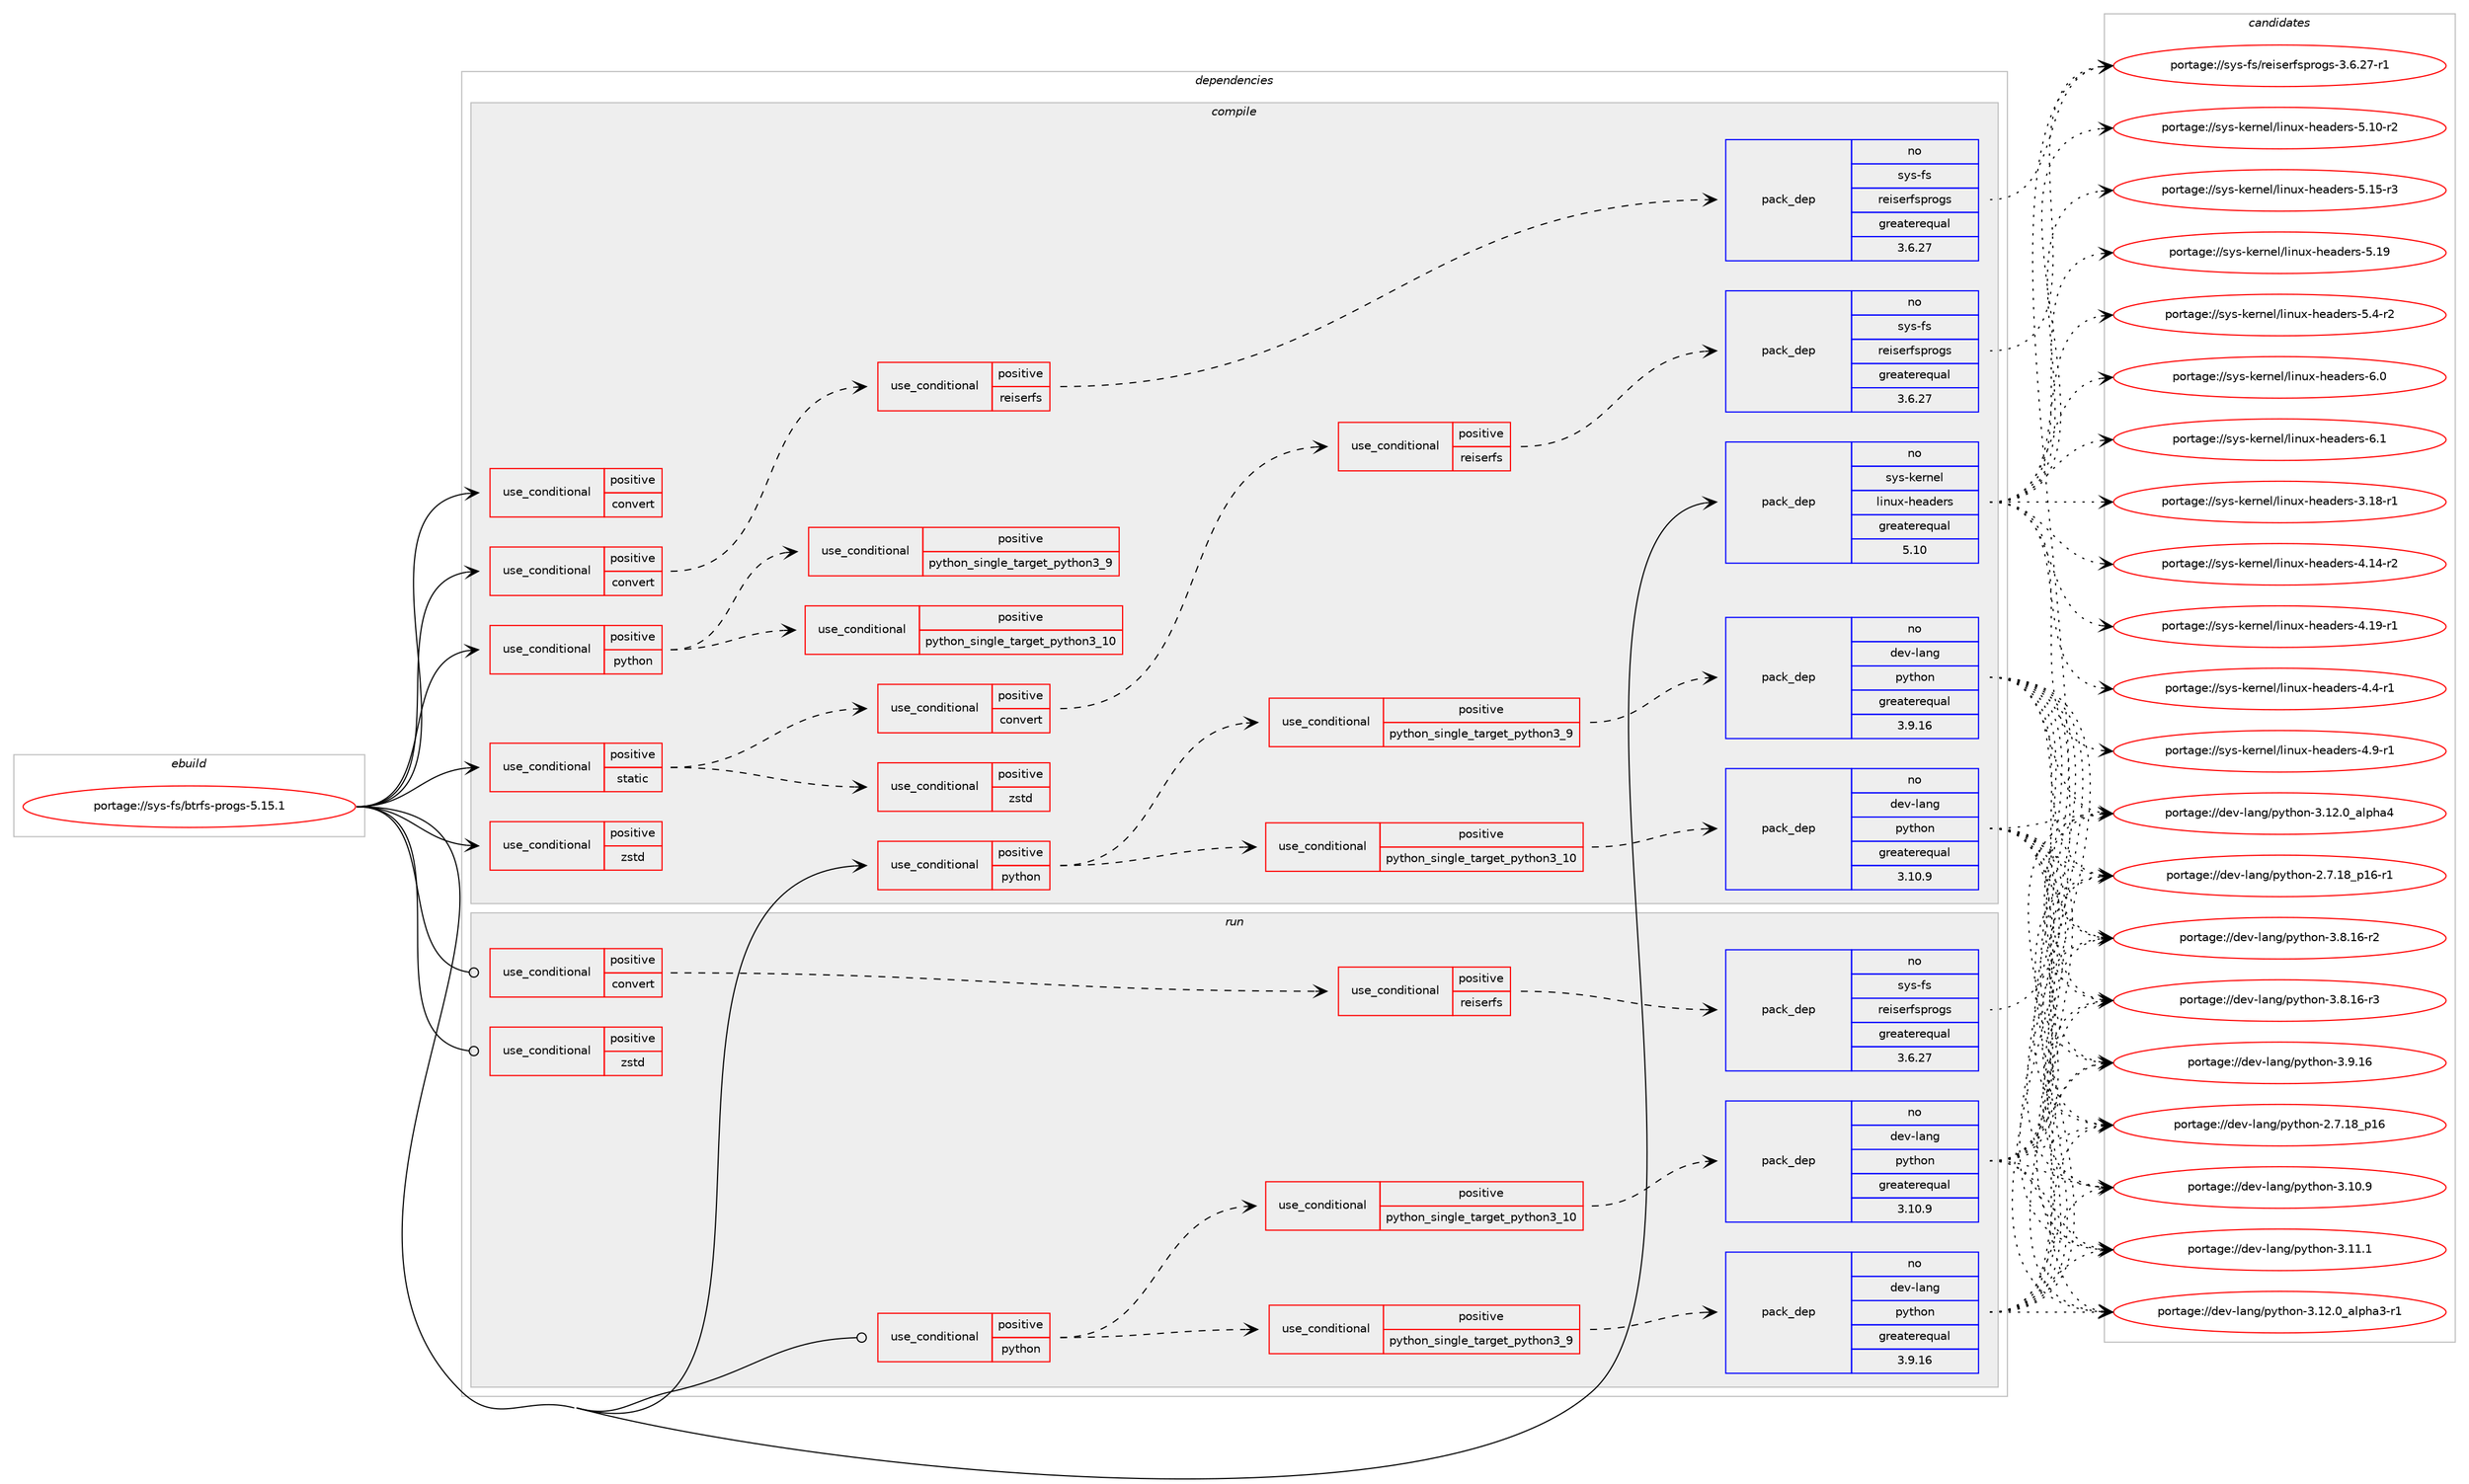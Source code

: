 digraph prolog {

# *************
# Graph options
# *************

newrank=true;
concentrate=true;
compound=true;
graph [rankdir=LR,fontname=Helvetica,fontsize=10,ranksep=1.5];#, ranksep=2.5, nodesep=0.2];
edge  [arrowhead=vee];
node  [fontname=Helvetica,fontsize=10];

# **********
# The ebuild
# **********

subgraph cluster_leftcol {
color=gray;
rank=same;
label=<<i>ebuild</i>>;
id [label="portage://sys-fs/btrfs-progs-5.15.1", color=red, width=4, href="../sys-fs/btrfs-progs-5.15.1.svg"];
}

# ****************
# The dependencies
# ****************

subgraph cluster_midcol {
color=gray;
label=<<i>dependencies</i>>;
subgraph cluster_compile {
fillcolor="#eeeeee";
style=filled;
label=<<i>compile</i>>;
subgraph cond5202 {
dependency7997 [label=<<TABLE BORDER="0" CELLBORDER="1" CELLSPACING="0" CELLPADDING="4"><TR><TD ROWSPAN="3" CELLPADDING="10">use_conditional</TD></TR><TR><TD>positive</TD></TR><TR><TD>convert</TD></TR></TABLE>>, shape=none, color=red];
# *** BEGIN UNKNOWN DEPENDENCY TYPE (TODO) ***
# dependency7997 -> package_dependency(portage://sys-fs/btrfs-progs-5.15.1,install,no,sys-apps,acl,none,[,,],[],[])
# *** END UNKNOWN DEPENDENCY TYPE (TODO) ***

}
id:e -> dependency7997:w [weight=20,style="solid",arrowhead="vee"];
subgraph cond5203 {
dependency7998 [label=<<TABLE BORDER="0" CELLBORDER="1" CELLSPACING="0" CELLPADDING="4"><TR><TD ROWSPAN="3" CELLPADDING="10">use_conditional</TD></TR><TR><TD>positive</TD></TR><TR><TD>convert</TD></TR></TABLE>>, shape=none, color=red];
# *** BEGIN UNKNOWN DEPENDENCY TYPE (TODO) ***
# dependency7998 -> package_dependency(portage://sys-fs/btrfs-progs-5.15.1,install,no,sys-fs,e2fsprogs,none,[,,],any_same_slot,[])
# *** END UNKNOWN DEPENDENCY TYPE (TODO) ***

subgraph cond5204 {
dependency7999 [label=<<TABLE BORDER="0" CELLBORDER="1" CELLSPACING="0" CELLPADDING="4"><TR><TD ROWSPAN="3" CELLPADDING="10">use_conditional</TD></TR><TR><TD>positive</TD></TR><TR><TD>reiserfs</TD></TR></TABLE>>, shape=none, color=red];
subgraph pack2732 {
dependency8000 [label=<<TABLE BORDER="0" CELLBORDER="1" CELLSPACING="0" CELLPADDING="4" WIDTH="220"><TR><TD ROWSPAN="6" CELLPADDING="30">pack_dep</TD></TR><TR><TD WIDTH="110">no</TD></TR><TR><TD>sys-fs</TD></TR><TR><TD>reiserfsprogs</TD></TR><TR><TD>greaterequal</TD></TR><TR><TD>3.6.27</TD></TR></TABLE>>, shape=none, color=blue];
}
dependency7999:e -> dependency8000:w [weight=20,style="dashed",arrowhead="vee"];
}
dependency7998:e -> dependency7999:w [weight=20,style="dashed",arrowhead="vee"];
}
id:e -> dependency7998:w [weight=20,style="solid",arrowhead="vee"];
subgraph cond5205 {
dependency8001 [label=<<TABLE BORDER="0" CELLBORDER="1" CELLSPACING="0" CELLPADDING="4"><TR><TD ROWSPAN="3" CELLPADDING="10">use_conditional</TD></TR><TR><TD>positive</TD></TR><TR><TD>python</TD></TR></TABLE>>, shape=none, color=red];
subgraph cond5206 {
dependency8002 [label=<<TABLE BORDER="0" CELLBORDER="1" CELLSPACING="0" CELLPADDING="4"><TR><TD ROWSPAN="3" CELLPADDING="10">use_conditional</TD></TR><TR><TD>positive</TD></TR><TR><TD>python_single_target_python3_9</TD></TR></TABLE>>, shape=none, color=red];
subgraph pack2733 {
dependency8003 [label=<<TABLE BORDER="0" CELLBORDER="1" CELLSPACING="0" CELLPADDING="4" WIDTH="220"><TR><TD ROWSPAN="6" CELLPADDING="30">pack_dep</TD></TR><TR><TD WIDTH="110">no</TD></TR><TR><TD>dev-lang</TD></TR><TR><TD>python</TD></TR><TR><TD>greaterequal</TD></TR><TR><TD>3.9.16</TD></TR></TABLE>>, shape=none, color=blue];
}
dependency8002:e -> dependency8003:w [weight=20,style="dashed",arrowhead="vee"];
}
dependency8001:e -> dependency8002:w [weight=20,style="dashed",arrowhead="vee"];
subgraph cond5207 {
dependency8004 [label=<<TABLE BORDER="0" CELLBORDER="1" CELLSPACING="0" CELLPADDING="4"><TR><TD ROWSPAN="3" CELLPADDING="10">use_conditional</TD></TR><TR><TD>positive</TD></TR><TR><TD>python_single_target_python3_10</TD></TR></TABLE>>, shape=none, color=red];
subgraph pack2734 {
dependency8005 [label=<<TABLE BORDER="0" CELLBORDER="1" CELLSPACING="0" CELLPADDING="4" WIDTH="220"><TR><TD ROWSPAN="6" CELLPADDING="30">pack_dep</TD></TR><TR><TD WIDTH="110">no</TD></TR><TR><TD>dev-lang</TD></TR><TR><TD>python</TD></TR><TR><TD>greaterequal</TD></TR><TR><TD>3.10.9</TD></TR></TABLE>>, shape=none, color=blue];
}
dependency8004:e -> dependency8005:w [weight=20,style="dashed",arrowhead="vee"];
}
dependency8001:e -> dependency8004:w [weight=20,style="dashed",arrowhead="vee"];
}
id:e -> dependency8001:w [weight=20,style="solid",arrowhead="vee"];
subgraph cond5208 {
dependency8006 [label=<<TABLE BORDER="0" CELLBORDER="1" CELLSPACING="0" CELLPADDING="4"><TR><TD ROWSPAN="3" CELLPADDING="10">use_conditional</TD></TR><TR><TD>positive</TD></TR><TR><TD>python</TD></TR></TABLE>>, shape=none, color=red];
subgraph cond5209 {
dependency8007 [label=<<TABLE BORDER="0" CELLBORDER="1" CELLSPACING="0" CELLPADDING="4"><TR><TD ROWSPAN="3" CELLPADDING="10">use_conditional</TD></TR><TR><TD>positive</TD></TR><TR><TD>python_single_target_python3_9</TD></TR></TABLE>>, shape=none, color=red];
# *** BEGIN UNKNOWN DEPENDENCY TYPE (TODO) ***
# dependency8007 -> package_dependency(portage://sys-fs/btrfs-progs-5.15.1,install,no,dev-python,setuptools,none,[,,],[],[use(enable(python_targets_python3_9),negative)])
# *** END UNKNOWN DEPENDENCY TYPE (TODO) ***

}
dependency8006:e -> dependency8007:w [weight=20,style="dashed",arrowhead="vee"];
subgraph cond5210 {
dependency8008 [label=<<TABLE BORDER="0" CELLBORDER="1" CELLSPACING="0" CELLPADDING="4"><TR><TD ROWSPAN="3" CELLPADDING="10">use_conditional</TD></TR><TR><TD>positive</TD></TR><TR><TD>python_single_target_python3_10</TD></TR></TABLE>>, shape=none, color=red];
# *** BEGIN UNKNOWN DEPENDENCY TYPE (TODO) ***
# dependency8008 -> package_dependency(portage://sys-fs/btrfs-progs-5.15.1,install,no,dev-python,setuptools,none,[,,],[],[use(enable(python_targets_python3_10),negative)])
# *** END UNKNOWN DEPENDENCY TYPE (TODO) ***

}
dependency8006:e -> dependency8008:w [weight=20,style="dashed",arrowhead="vee"];
}
id:e -> dependency8006:w [weight=20,style="solid",arrowhead="vee"];
subgraph cond5211 {
dependency8009 [label=<<TABLE BORDER="0" CELLBORDER="1" CELLSPACING="0" CELLPADDING="4"><TR><TD ROWSPAN="3" CELLPADDING="10">use_conditional</TD></TR><TR><TD>positive</TD></TR><TR><TD>static</TD></TR></TABLE>>, shape=none, color=red];
# *** BEGIN UNKNOWN DEPENDENCY TYPE (TODO) ***
# dependency8009 -> package_dependency(portage://sys-fs/btrfs-progs-5.15.1,install,no,dev-libs,lzo,none,[,,],[slot(2)],[use(enable(static-libs),positive)])
# *** END UNKNOWN DEPENDENCY TYPE (TODO) ***

# *** BEGIN UNKNOWN DEPENDENCY TYPE (TODO) ***
# dependency8009 -> package_dependency(portage://sys-fs/btrfs-progs-5.15.1,install,no,sys-apps,util-linux,none,[,,],[slot(0)],[use(enable(static-libs),positive)])
# *** END UNKNOWN DEPENDENCY TYPE (TODO) ***

# *** BEGIN UNKNOWN DEPENDENCY TYPE (TODO) ***
# dependency8009 -> package_dependency(portage://sys-fs/btrfs-progs-5.15.1,install,no,sys-libs,zlib,none,[,,],[slot(0)],[use(enable(static-libs),positive)])
# *** END UNKNOWN DEPENDENCY TYPE (TODO) ***

subgraph cond5212 {
dependency8010 [label=<<TABLE BORDER="0" CELLBORDER="1" CELLSPACING="0" CELLPADDING="4"><TR><TD ROWSPAN="3" CELLPADDING="10">use_conditional</TD></TR><TR><TD>positive</TD></TR><TR><TD>convert</TD></TR></TABLE>>, shape=none, color=red];
# *** BEGIN UNKNOWN DEPENDENCY TYPE (TODO) ***
# dependency8010 -> package_dependency(portage://sys-fs/btrfs-progs-5.15.1,install,no,sys-fs,e2fsprogs,none,[,,],[],[use(enable(static-libs),positive)])
# *** END UNKNOWN DEPENDENCY TYPE (TODO) ***

subgraph cond5213 {
dependency8011 [label=<<TABLE BORDER="0" CELLBORDER="1" CELLSPACING="0" CELLPADDING="4"><TR><TD ROWSPAN="3" CELLPADDING="10">use_conditional</TD></TR><TR><TD>positive</TD></TR><TR><TD>reiserfs</TD></TR></TABLE>>, shape=none, color=red];
subgraph pack2735 {
dependency8012 [label=<<TABLE BORDER="0" CELLBORDER="1" CELLSPACING="0" CELLPADDING="4" WIDTH="220"><TR><TD ROWSPAN="6" CELLPADDING="30">pack_dep</TD></TR><TR><TD WIDTH="110">no</TD></TR><TR><TD>sys-fs</TD></TR><TR><TD>reiserfsprogs</TD></TR><TR><TD>greaterequal</TD></TR><TR><TD>3.6.27</TD></TR></TABLE>>, shape=none, color=blue];
}
dependency8011:e -> dependency8012:w [weight=20,style="dashed",arrowhead="vee"];
}
dependency8010:e -> dependency8011:w [weight=20,style="dashed",arrowhead="vee"];
}
dependency8009:e -> dependency8010:w [weight=20,style="dashed",arrowhead="vee"];
subgraph cond5214 {
dependency8013 [label=<<TABLE BORDER="0" CELLBORDER="1" CELLSPACING="0" CELLPADDING="4"><TR><TD ROWSPAN="3" CELLPADDING="10">use_conditional</TD></TR><TR><TD>positive</TD></TR><TR><TD>zstd</TD></TR></TABLE>>, shape=none, color=red];
# *** BEGIN UNKNOWN DEPENDENCY TYPE (TODO) ***
# dependency8013 -> package_dependency(portage://sys-fs/btrfs-progs-5.15.1,install,no,app-arch,zstd,none,[,,],[slot(0)],[use(enable(static-libs),positive)])
# *** END UNKNOWN DEPENDENCY TYPE (TODO) ***

}
dependency8009:e -> dependency8013:w [weight=20,style="dashed",arrowhead="vee"];
}
id:e -> dependency8009:w [weight=20,style="solid",arrowhead="vee"];
subgraph cond5215 {
dependency8014 [label=<<TABLE BORDER="0" CELLBORDER="1" CELLSPACING="0" CELLPADDING="4"><TR><TD ROWSPAN="3" CELLPADDING="10">use_conditional</TD></TR><TR><TD>positive</TD></TR><TR><TD>zstd</TD></TR></TABLE>>, shape=none, color=red];
# *** BEGIN UNKNOWN DEPENDENCY TYPE (TODO) ***
# dependency8014 -> package_dependency(portage://sys-fs/btrfs-progs-5.15.1,install,no,app-arch,zstd,none,[,,],[slot(0),equal],[])
# *** END UNKNOWN DEPENDENCY TYPE (TODO) ***

}
id:e -> dependency8014:w [weight=20,style="solid",arrowhead="vee"];
# *** BEGIN UNKNOWN DEPENDENCY TYPE (TODO) ***
# id -> package_dependency(portage://sys-fs/btrfs-progs-5.15.1,install,no,dev-libs,lzo,none,[,,],[slot(2),equal],[])
# *** END UNKNOWN DEPENDENCY TYPE (TODO) ***

# *** BEGIN UNKNOWN DEPENDENCY TYPE (TODO) ***
# id -> package_dependency(portage://sys-fs/btrfs-progs-5.15.1,install,no,sys-apps,util-linux,none,[,,],[slot(0),equal],[use(optenable(static-libs),positive)])
# *** END UNKNOWN DEPENDENCY TYPE (TODO) ***

subgraph pack2736 {
dependency8015 [label=<<TABLE BORDER="0" CELLBORDER="1" CELLSPACING="0" CELLPADDING="4" WIDTH="220"><TR><TD ROWSPAN="6" CELLPADDING="30">pack_dep</TD></TR><TR><TD WIDTH="110">no</TD></TR><TR><TD>sys-kernel</TD></TR><TR><TD>linux-headers</TD></TR><TR><TD>greaterequal</TD></TR><TR><TD>5.10</TD></TR></TABLE>>, shape=none, color=blue];
}
id:e -> dependency8015:w [weight=20,style="solid",arrowhead="vee"];
# *** BEGIN UNKNOWN DEPENDENCY TYPE (TODO) ***
# id -> package_dependency(portage://sys-fs/btrfs-progs-5.15.1,install,no,sys-libs,zlib,none,[,,],[slot(0),equal],[])
# *** END UNKNOWN DEPENDENCY TYPE (TODO) ***

}
subgraph cluster_compileandrun {
fillcolor="#eeeeee";
style=filled;
label=<<i>compile and run</i>>;
}
subgraph cluster_run {
fillcolor="#eeeeee";
style=filled;
label=<<i>run</i>>;
subgraph cond5216 {
dependency8016 [label=<<TABLE BORDER="0" CELLBORDER="1" CELLSPACING="0" CELLPADDING="4"><TR><TD ROWSPAN="3" CELLPADDING="10">use_conditional</TD></TR><TR><TD>positive</TD></TR><TR><TD>convert</TD></TR></TABLE>>, shape=none, color=red];
# *** BEGIN UNKNOWN DEPENDENCY TYPE (TODO) ***
# dependency8016 -> package_dependency(portage://sys-fs/btrfs-progs-5.15.1,run,no,sys-fs,e2fsprogs,none,[,,],any_same_slot,[])
# *** END UNKNOWN DEPENDENCY TYPE (TODO) ***

subgraph cond5217 {
dependency8017 [label=<<TABLE BORDER="0" CELLBORDER="1" CELLSPACING="0" CELLPADDING="4"><TR><TD ROWSPAN="3" CELLPADDING="10">use_conditional</TD></TR><TR><TD>positive</TD></TR><TR><TD>reiserfs</TD></TR></TABLE>>, shape=none, color=red];
subgraph pack2737 {
dependency8018 [label=<<TABLE BORDER="0" CELLBORDER="1" CELLSPACING="0" CELLPADDING="4" WIDTH="220"><TR><TD ROWSPAN="6" CELLPADDING="30">pack_dep</TD></TR><TR><TD WIDTH="110">no</TD></TR><TR><TD>sys-fs</TD></TR><TR><TD>reiserfsprogs</TD></TR><TR><TD>greaterequal</TD></TR><TR><TD>3.6.27</TD></TR></TABLE>>, shape=none, color=blue];
}
dependency8017:e -> dependency8018:w [weight=20,style="dashed",arrowhead="vee"];
}
dependency8016:e -> dependency8017:w [weight=20,style="dashed",arrowhead="vee"];
}
id:e -> dependency8016:w [weight=20,style="solid",arrowhead="odot"];
subgraph cond5218 {
dependency8019 [label=<<TABLE BORDER="0" CELLBORDER="1" CELLSPACING="0" CELLPADDING="4"><TR><TD ROWSPAN="3" CELLPADDING="10">use_conditional</TD></TR><TR><TD>positive</TD></TR><TR><TD>python</TD></TR></TABLE>>, shape=none, color=red];
subgraph cond5219 {
dependency8020 [label=<<TABLE BORDER="0" CELLBORDER="1" CELLSPACING="0" CELLPADDING="4"><TR><TD ROWSPAN="3" CELLPADDING="10">use_conditional</TD></TR><TR><TD>positive</TD></TR><TR><TD>python_single_target_python3_9</TD></TR></TABLE>>, shape=none, color=red];
subgraph pack2738 {
dependency8021 [label=<<TABLE BORDER="0" CELLBORDER="1" CELLSPACING="0" CELLPADDING="4" WIDTH="220"><TR><TD ROWSPAN="6" CELLPADDING="30">pack_dep</TD></TR><TR><TD WIDTH="110">no</TD></TR><TR><TD>dev-lang</TD></TR><TR><TD>python</TD></TR><TR><TD>greaterequal</TD></TR><TR><TD>3.9.16</TD></TR></TABLE>>, shape=none, color=blue];
}
dependency8020:e -> dependency8021:w [weight=20,style="dashed",arrowhead="vee"];
}
dependency8019:e -> dependency8020:w [weight=20,style="dashed",arrowhead="vee"];
subgraph cond5220 {
dependency8022 [label=<<TABLE BORDER="0" CELLBORDER="1" CELLSPACING="0" CELLPADDING="4"><TR><TD ROWSPAN="3" CELLPADDING="10">use_conditional</TD></TR><TR><TD>positive</TD></TR><TR><TD>python_single_target_python3_10</TD></TR></TABLE>>, shape=none, color=red];
subgraph pack2739 {
dependency8023 [label=<<TABLE BORDER="0" CELLBORDER="1" CELLSPACING="0" CELLPADDING="4" WIDTH="220"><TR><TD ROWSPAN="6" CELLPADDING="30">pack_dep</TD></TR><TR><TD WIDTH="110">no</TD></TR><TR><TD>dev-lang</TD></TR><TR><TD>python</TD></TR><TR><TD>greaterequal</TD></TR><TR><TD>3.10.9</TD></TR></TABLE>>, shape=none, color=blue];
}
dependency8022:e -> dependency8023:w [weight=20,style="dashed",arrowhead="vee"];
}
dependency8019:e -> dependency8022:w [weight=20,style="dashed",arrowhead="vee"];
}
id:e -> dependency8019:w [weight=20,style="solid",arrowhead="odot"];
subgraph cond5221 {
dependency8024 [label=<<TABLE BORDER="0" CELLBORDER="1" CELLSPACING="0" CELLPADDING="4"><TR><TD ROWSPAN="3" CELLPADDING="10">use_conditional</TD></TR><TR><TD>positive</TD></TR><TR><TD>zstd</TD></TR></TABLE>>, shape=none, color=red];
# *** BEGIN UNKNOWN DEPENDENCY TYPE (TODO) ***
# dependency8024 -> package_dependency(portage://sys-fs/btrfs-progs-5.15.1,run,no,app-arch,zstd,none,[,,],[slot(0),equal],[])
# *** END UNKNOWN DEPENDENCY TYPE (TODO) ***

}
id:e -> dependency8024:w [weight=20,style="solid",arrowhead="odot"];
# *** BEGIN UNKNOWN DEPENDENCY TYPE (TODO) ***
# id -> package_dependency(portage://sys-fs/btrfs-progs-5.15.1,run,no,dev-libs,lzo,none,[,,],[slot(2),equal],[])
# *** END UNKNOWN DEPENDENCY TYPE (TODO) ***

# *** BEGIN UNKNOWN DEPENDENCY TYPE (TODO) ***
# id -> package_dependency(portage://sys-fs/btrfs-progs-5.15.1,run,no,sys-apps,util-linux,none,[,,],[slot(0),equal],[use(optenable(static-libs),positive)])
# *** END UNKNOWN DEPENDENCY TYPE (TODO) ***

# *** BEGIN UNKNOWN DEPENDENCY TYPE (TODO) ***
# id -> package_dependency(portage://sys-fs/btrfs-progs-5.15.1,run,no,sys-libs,zlib,none,[,,],[slot(0),equal],[])
# *** END UNKNOWN DEPENDENCY TYPE (TODO) ***

}
}

# **************
# The candidates
# **************

subgraph cluster_choices {
rank=same;
color=gray;
label=<<i>candidates</i>>;

subgraph choice2732 {
color=black;
nodesep=1;
choice1151211154510211547114101105115101114102115112114111103115455146544650554511449 [label="portage://sys-fs/reiserfsprogs-3.6.27-r1", color=red, width=4,href="../sys-fs/reiserfsprogs-3.6.27-r1.svg"];
dependency8000:e -> choice1151211154510211547114101105115101114102115112114111103115455146544650554511449:w [style=dotted,weight="100"];
}
subgraph choice2733 {
color=black;
nodesep=1;
choice10010111845108971101034711212111610411111045504655464956951124954 [label="portage://dev-lang/python-2.7.18_p16", color=red, width=4,href="../dev-lang/python-2.7.18_p16.svg"];
choice100101118451089711010347112121116104111110455046554649569511249544511449 [label="portage://dev-lang/python-2.7.18_p16-r1", color=red, width=4,href="../dev-lang/python-2.7.18_p16-r1.svg"];
choice10010111845108971101034711212111610411111045514649484657 [label="portage://dev-lang/python-3.10.9", color=red, width=4,href="../dev-lang/python-3.10.9.svg"];
choice10010111845108971101034711212111610411111045514649494649 [label="portage://dev-lang/python-3.11.1", color=red, width=4,href="../dev-lang/python-3.11.1.svg"];
choice10010111845108971101034711212111610411111045514649504648959710811210497514511449 [label="portage://dev-lang/python-3.12.0_alpha3-r1", color=red, width=4,href="../dev-lang/python-3.12.0_alpha3-r1.svg"];
choice1001011184510897110103471121211161041111104551464950464895971081121049752 [label="portage://dev-lang/python-3.12.0_alpha4", color=red, width=4,href="../dev-lang/python-3.12.0_alpha4.svg"];
choice100101118451089711010347112121116104111110455146564649544511450 [label="portage://dev-lang/python-3.8.16-r2", color=red, width=4,href="../dev-lang/python-3.8.16-r2.svg"];
choice100101118451089711010347112121116104111110455146564649544511451 [label="portage://dev-lang/python-3.8.16-r3", color=red, width=4,href="../dev-lang/python-3.8.16-r3.svg"];
choice10010111845108971101034711212111610411111045514657464954 [label="portage://dev-lang/python-3.9.16", color=red, width=4,href="../dev-lang/python-3.9.16.svg"];
dependency8003:e -> choice10010111845108971101034711212111610411111045504655464956951124954:w [style=dotted,weight="100"];
dependency8003:e -> choice100101118451089711010347112121116104111110455046554649569511249544511449:w [style=dotted,weight="100"];
dependency8003:e -> choice10010111845108971101034711212111610411111045514649484657:w [style=dotted,weight="100"];
dependency8003:e -> choice10010111845108971101034711212111610411111045514649494649:w [style=dotted,weight="100"];
dependency8003:e -> choice10010111845108971101034711212111610411111045514649504648959710811210497514511449:w [style=dotted,weight="100"];
dependency8003:e -> choice1001011184510897110103471121211161041111104551464950464895971081121049752:w [style=dotted,weight="100"];
dependency8003:e -> choice100101118451089711010347112121116104111110455146564649544511450:w [style=dotted,weight="100"];
dependency8003:e -> choice100101118451089711010347112121116104111110455146564649544511451:w [style=dotted,weight="100"];
dependency8003:e -> choice10010111845108971101034711212111610411111045514657464954:w [style=dotted,weight="100"];
}
subgraph choice2734 {
color=black;
nodesep=1;
choice10010111845108971101034711212111610411111045504655464956951124954 [label="portage://dev-lang/python-2.7.18_p16", color=red, width=4,href="../dev-lang/python-2.7.18_p16.svg"];
choice100101118451089711010347112121116104111110455046554649569511249544511449 [label="portage://dev-lang/python-2.7.18_p16-r1", color=red, width=4,href="../dev-lang/python-2.7.18_p16-r1.svg"];
choice10010111845108971101034711212111610411111045514649484657 [label="portage://dev-lang/python-3.10.9", color=red, width=4,href="../dev-lang/python-3.10.9.svg"];
choice10010111845108971101034711212111610411111045514649494649 [label="portage://dev-lang/python-3.11.1", color=red, width=4,href="../dev-lang/python-3.11.1.svg"];
choice10010111845108971101034711212111610411111045514649504648959710811210497514511449 [label="portage://dev-lang/python-3.12.0_alpha3-r1", color=red, width=4,href="../dev-lang/python-3.12.0_alpha3-r1.svg"];
choice1001011184510897110103471121211161041111104551464950464895971081121049752 [label="portage://dev-lang/python-3.12.0_alpha4", color=red, width=4,href="../dev-lang/python-3.12.0_alpha4.svg"];
choice100101118451089711010347112121116104111110455146564649544511450 [label="portage://dev-lang/python-3.8.16-r2", color=red, width=4,href="../dev-lang/python-3.8.16-r2.svg"];
choice100101118451089711010347112121116104111110455146564649544511451 [label="portage://dev-lang/python-3.8.16-r3", color=red, width=4,href="../dev-lang/python-3.8.16-r3.svg"];
choice10010111845108971101034711212111610411111045514657464954 [label="portage://dev-lang/python-3.9.16", color=red, width=4,href="../dev-lang/python-3.9.16.svg"];
dependency8005:e -> choice10010111845108971101034711212111610411111045504655464956951124954:w [style=dotted,weight="100"];
dependency8005:e -> choice100101118451089711010347112121116104111110455046554649569511249544511449:w [style=dotted,weight="100"];
dependency8005:e -> choice10010111845108971101034711212111610411111045514649484657:w [style=dotted,weight="100"];
dependency8005:e -> choice10010111845108971101034711212111610411111045514649494649:w [style=dotted,weight="100"];
dependency8005:e -> choice10010111845108971101034711212111610411111045514649504648959710811210497514511449:w [style=dotted,weight="100"];
dependency8005:e -> choice1001011184510897110103471121211161041111104551464950464895971081121049752:w [style=dotted,weight="100"];
dependency8005:e -> choice100101118451089711010347112121116104111110455146564649544511450:w [style=dotted,weight="100"];
dependency8005:e -> choice100101118451089711010347112121116104111110455146564649544511451:w [style=dotted,weight="100"];
dependency8005:e -> choice10010111845108971101034711212111610411111045514657464954:w [style=dotted,weight="100"];
}
subgraph choice2735 {
color=black;
nodesep=1;
choice1151211154510211547114101105115101114102115112114111103115455146544650554511449 [label="portage://sys-fs/reiserfsprogs-3.6.27-r1", color=red, width=4,href="../sys-fs/reiserfsprogs-3.6.27-r1.svg"];
dependency8012:e -> choice1151211154510211547114101105115101114102115112114111103115455146544650554511449:w [style=dotted,weight="100"];
}
subgraph choice2736 {
color=black;
nodesep=1;
choice1151211154510710111411010110847108105110117120451041019710010111411545514649564511449 [label="portage://sys-kernel/linux-headers-3.18-r1", color=red, width=4,href="../sys-kernel/linux-headers-3.18-r1.svg"];
choice1151211154510710111411010110847108105110117120451041019710010111411545524649524511450 [label="portage://sys-kernel/linux-headers-4.14-r2", color=red, width=4,href="../sys-kernel/linux-headers-4.14-r2.svg"];
choice1151211154510710111411010110847108105110117120451041019710010111411545524649574511449 [label="portage://sys-kernel/linux-headers-4.19-r1", color=red, width=4,href="../sys-kernel/linux-headers-4.19-r1.svg"];
choice11512111545107101114110101108471081051101171204510410197100101114115455246524511449 [label="portage://sys-kernel/linux-headers-4.4-r1", color=red, width=4,href="../sys-kernel/linux-headers-4.4-r1.svg"];
choice11512111545107101114110101108471081051101171204510410197100101114115455246574511449 [label="portage://sys-kernel/linux-headers-4.9-r1", color=red, width=4,href="../sys-kernel/linux-headers-4.9-r1.svg"];
choice1151211154510710111411010110847108105110117120451041019710010111411545534649484511450 [label="portage://sys-kernel/linux-headers-5.10-r2", color=red, width=4,href="../sys-kernel/linux-headers-5.10-r2.svg"];
choice1151211154510710111411010110847108105110117120451041019710010111411545534649534511451 [label="portage://sys-kernel/linux-headers-5.15-r3", color=red, width=4,href="../sys-kernel/linux-headers-5.15-r3.svg"];
choice115121115451071011141101011084710810511011712045104101971001011141154553464957 [label="portage://sys-kernel/linux-headers-5.19", color=red, width=4,href="../sys-kernel/linux-headers-5.19.svg"];
choice11512111545107101114110101108471081051101171204510410197100101114115455346524511450 [label="portage://sys-kernel/linux-headers-5.4-r2", color=red, width=4,href="../sys-kernel/linux-headers-5.4-r2.svg"];
choice1151211154510710111411010110847108105110117120451041019710010111411545544648 [label="portage://sys-kernel/linux-headers-6.0", color=red, width=4,href="../sys-kernel/linux-headers-6.0.svg"];
choice1151211154510710111411010110847108105110117120451041019710010111411545544649 [label="portage://sys-kernel/linux-headers-6.1", color=red, width=4,href="../sys-kernel/linux-headers-6.1.svg"];
dependency8015:e -> choice1151211154510710111411010110847108105110117120451041019710010111411545514649564511449:w [style=dotted,weight="100"];
dependency8015:e -> choice1151211154510710111411010110847108105110117120451041019710010111411545524649524511450:w [style=dotted,weight="100"];
dependency8015:e -> choice1151211154510710111411010110847108105110117120451041019710010111411545524649574511449:w [style=dotted,weight="100"];
dependency8015:e -> choice11512111545107101114110101108471081051101171204510410197100101114115455246524511449:w [style=dotted,weight="100"];
dependency8015:e -> choice11512111545107101114110101108471081051101171204510410197100101114115455246574511449:w [style=dotted,weight="100"];
dependency8015:e -> choice1151211154510710111411010110847108105110117120451041019710010111411545534649484511450:w [style=dotted,weight="100"];
dependency8015:e -> choice1151211154510710111411010110847108105110117120451041019710010111411545534649534511451:w [style=dotted,weight="100"];
dependency8015:e -> choice115121115451071011141101011084710810511011712045104101971001011141154553464957:w [style=dotted,weight="100"];
dependency8015:e -> choice11512111545107101114110101108471081051101171204510410197100101114115455346524511450:w [style=dotted,weight="100"];
dependency8015:e -> choice1151211154510710111411010110847108105110117120451041019710010111411545544648:w [style=dotted,weight="100"];
dependency8015:e -> choice1151211154510710111411010110847108105110117120451041019710010111411545544649:w [style=dotted,weight="100"];
}
subgraph choice2737 {
color=black;
nodesep=1;
choice1151211154510211547114101105115101114102115112114111103115455146544650554511449 [label="portage://sys-fs/reiserfsprogs-3.6.27-r1", color=red, width=4,href="../sys-fs/reiserfsprogs-3.6.27-r1.svg"];
dependency8018:e -> choice1151211154510211547114101105115101114102115112114111103115455146544650554511449:w [style=dotted,weight="100"];
}
subgraph choice2738 {
color=black;
nodesep=1;
choice10010111845108971101034711212111610411111045504655464956951124954 [label="portage://dev-lang/python-2.7.18_p16", color=red, width=4,href="../dev-lang/python-2.7.18_p16.svg"];
choice100101118451089711010347112121116104111110455046554649569511249544511449 [label="portage://dev-lang/python-2.7.18_p16-r1", color=red, width=4,href="../dev-lang/python-2.7.18_p16-r1.svg"];
choice10010111845108971101034711212111610411111045514649484657 [label="portage://dev-lang/python-3.10.9", color=red, width=4,href="../dev-lang/python-3.10.9.svg"];
choice10010111845108971101034711212111610411111045514649494649 [label="portage://dev-lang/python-3.11.1", color=red, width=4,href="../dev-lang/python-3.11.1.svg"];
choice10010111845108971101034711212111610411111045514649504648959710811210497514511449 [label="portage://dev-lang/python-3.12.0_alpha3-r1", color=red, width=4,href="../dev-lang/python-3.12.0_alpha3-r1.svg"];
choice1001011184510897110103471121211161041111104551464950464895971081121049752 [label="portage://dev-lang/python-3.12.0_alpha4", color=red, width=4,href="../dev-lang/python-3.12.0_alpha4.svg"];
choice100101118451089711010347112121116104111110455146564649544511450 [label="portage://dev-lang/python-3.8.16-r2", color=red, width=4,href="../dev-lang/python-3.8.16-r2.svg"];
choice100101118451089711010347112121116104111110455146564649544511451 [label="portage://dev-lang/python-3.8.16-r3", color=red, width=4,href="../dev-lang/python-3.8.16-r3.svg"];
choice10010111845108971101034711212111610411111045514657464954 [label="portage://dev-lang/python-3.9.16", color=red, width=4,href="../dev-lang/python-3.9.16.svg"];
dependency8021:e -> choice10010111845108971101034711212111610411111045504655464956951124954:w [style=dotted,weight="100"];
dependency8021:e -> choice100101118451089711010347112121116104111110455046554649569511249544511449:w [style=dotted,weight="100"];
dependency8021:e -> choice10010111845108971101034711212111610411111045514649484657:w [style=dotted,weight="100"];
dependency8021:e -> choice10010111845108971101034711212111610411111045514649494649:w [style=dotted,weight="100"];
dependency8021:e -> choice10010111845108971101034711212111610411111045514649504648959710811210497514511449:w [style=dotted,weight="100"];
dependency8021:e -> choice1001011184510897110103471121211161041111104551464950464895971081121049752:w [style=dotted,weight="100"];
dependency8021:e -> choice100101118451089711010347112121116104111110455146564649544511450:w [style=dotted,weight="100"];
dependency8021:e -> choice100101118451089711010347112121116104111110455146564649544511451:w [style=dotted,weight="100"];
dependency8021:e -> choice10010111845108971101034711212111610411111045514657464954:w [style=dotted,weight="100"];
}
subgraph choice2739 {
color=black;
nodesep=1;
choice10010111845108971101034711212111610411111045504655464956951124954 [label="portage://dev-lang/python-2.7.18_p16", color=red, width=4,href="../dev-lang/python-2.7.18_p16.svg"];
choice100101118451089711010347112121116104111110455046554649569511249544511449 [label="portage://dev-lang/python-2.7.18_p16-r1", color=red, width=4,href="../dev-lang/python-2.7.18_p16-r1.svg"];
choice10010111845108971101034711212111610411111045514649484657 [label="portage://dev-lang/python-3.10.9", color=red, width=4,href="../dev-lang/python-3.10.9.svg"];
choice10010111845108971101034711212111610411111045514649494649 [label="portage://dev-lang/python-3.11.1", color=red, width=4,href="../dev-lang/python-3.11.1.svg"];
choice10010111845108971101034711212111610411111045514649504648959710811210497514511449 [label="portage://dev-lang/python-3.12.0_alpha3-r1", color=red, width=4,href="../dev-lang/python-3.12.0_alpha3-r1.svg"];
choice1001011184510897110103471121211161041111104551464950464895971081121049752 [label="portage://dev-lang/python-3.12.0_alpha4", color=red, width=4,href="../dev-lang/python-3.12.0_alpha4.svg"];
choice100101118451089711010347112121116104111110455146564649544511450 [label="portage://dev-lang/python-3.8.16-r2", color=red, width=4,href="../dev-lang/python-3.8.16-r2.svg"];
choice100101118451089711010347112121116104111110455146564649544511451 [label="portage://dev-lang/python-3.8.16-r3", color=red, width=4,href="../dev-lang/python-3.8.16-r3.svg"];
choice10010111845108971101034711212111610411111045514657464954 [label="portage://dev-lang/python-3.9.16", color=red, width=4,href="../dev-lang/python-3.9.16.svg"];
dependency8023:e -> choice10010111845108971101034711212111610411111045504655464956951124954:w [style=dotted,weight="100"];
dependency8023:e -> choice100101118451089711010347112121116104111110455046554649569511249544511449:w [style=dotted,weight="100"];
dependency8023:e -> choice10010111845108971101034711212111610411111045514649484657:w [style=dotted,weight="100"];
dependency8023:e -> choice10010111845108971101034711212111610411111045514649494649:w [style=dotted,weight="100"];
dependency8023:e -> choice10010111845108971101034711212111610411111045514649504648959710811210497514511449:w [style=dotted,weight="100"];
dependency8023:e -> choice1001011184510897110103471121211161041111104551464950464895971081121049752:w [style=dotted,weight="100"];
dependency8023:e -> choice100101118451089711010347112121116104111110455146564649544511450:w [style=dotted,weight="100"];
dependency8023:e -> choice100101118451089711010347112121116104111110455146564649544511451:w [style=dotted,weight="100"];
dependency8023:e -> choice10010111845108971101034711212111610411111045514657464954:w [style=dotted,weight="100"];
}
}

}
